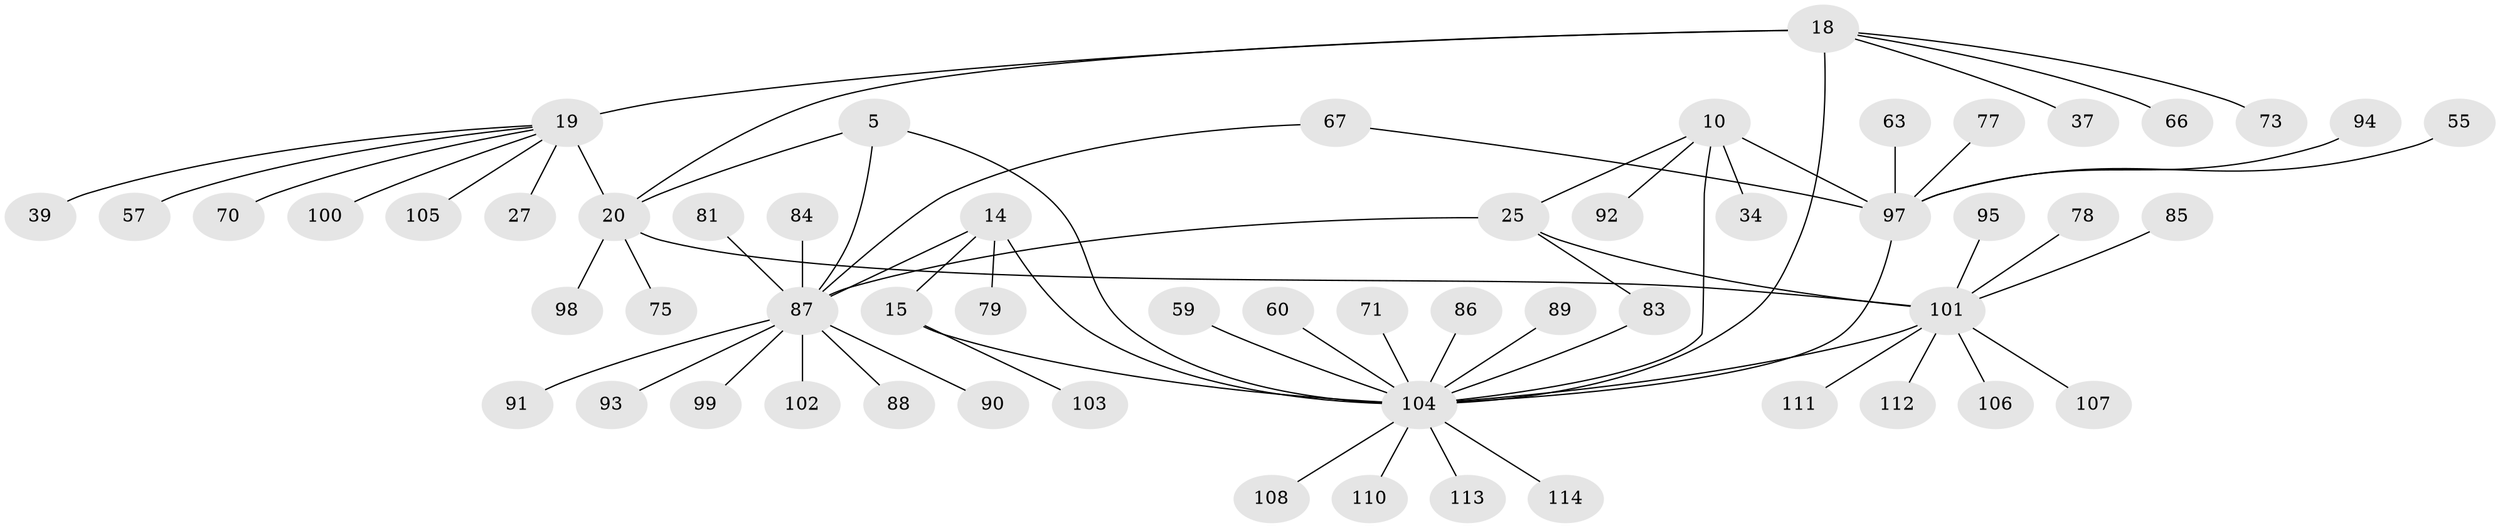 // original degree distribution, {9: 0.03508771929824561, 6: 0.06140350877192982, 8: 0.02631578947368421, 5: 0.03508771929824561, 15: 0.008771929824561403, 12: 0.008771929824561403, 4: 0.008771929824561403, 7: 0.017543859649122806, 10: 0.017543859649122806, 11: 0.008771929824561403, 1: 0.5526315789473685, 2: 0.17543859649122806, 3: 0.043859649122807015}
// Generated by graph-tools (version 1.1) at 2025/54/03/09/25 04:54:31]
// undirected, 57 vertices, 66 edges
graph export_dot {
graph [start="1"]
  node [color=gray90,style=filled];
  5 [super="+2"];
  10 [super="+9"];
  14 [super="+12"];
  15 [super="+13"];
  18;
  19 [super="+16"];
  20 [super="+17"];
  25 [super="+24"];
  27;
  34;
  37;
  39 [super="+28"];
  55 [super="+42+46"];
  57;
  59;
  60;
  63;
  66 [super="+44"];
  67 [super="+51"];
  70;
  71;
  73;
  75;
  77;
  78;
  79;
  81;
  83;
  84;
  85;
  86;
  87 [super="+54+4+43+65"];
  88 [super="+74"];
  89 [super="+53"];
  90 [super="+38"];
  91;
  92;
  93 [super="+58"];
  94;
  95;
  97 [super="+7"];
  98;
  99;
  100 [super="+96"];
  101 [super="+64"];
  102;
  103 [super="+82"];
  104 [super="+69+80"];
  105 [super="+72+76"];
  106;
  107;
  108;
  110;
  111;
  112 [super="+109"];
  113;
  114;
  5 -- 20;
  5 -- 104 [weight=3];
  5 -- 87 [weight=6];
  10 -- 34;
  10 -- 92;
  10 -- 25;
  10 -- 104 [weight=3];
  10 -- 97 [weight=4];
  14 -- 15 [weight=4];
  14 -- 79;
  14 -- 87 [weight=2];
  14 -- 104 [weight=4];
  15 -- 103;
  15 -- 104 [weight=2];
  18 -- 19 [weight=2];
  18 -- 20 [weight=2];
  18 -- 37;
  18 -- 73;
  18 -- 66;
  18 -- 104 [weight=3];
  19 -- 20 [weight=4];
  19 -- 27;
  19 -- 57;
  19 -- 70;
  19 -- 105;
  19 -- 39;
  19 -- 100;
  20 -- 98;
  20 -- 75;
  20 -- 101;
  25 -- 83;
  25 -- 87;
  25 -- 101 [weight=6];
  55 -- 97;
  59 -- 104;
  60 -- 104;
  63 -- 97;
  67 -- 87;
  67 -- 97;
  71 -- 104;
  77 -- 97;
  78 -- 101;
  81 -- 87;
  83 -- 104;
  84 -- 87;
  85 -- 101;
  86 -- 104;
  87 -- 99;
  87 -- 102;
  87 -- 88;
  87 -- 90;
  87 -- 91;
  87 -- 93;
  89 -- 104;
  94 -- 97;
  95 -- 101;
  97 -- 104 [weight=2];
  101 -- 104;
  101 -- 106;
  101 -- 107;
  101 -- 111;
  101 -- 112;
  104 -- 108;
  104 -- 110;
  104 -- 113;
  104 -- 114;
}
